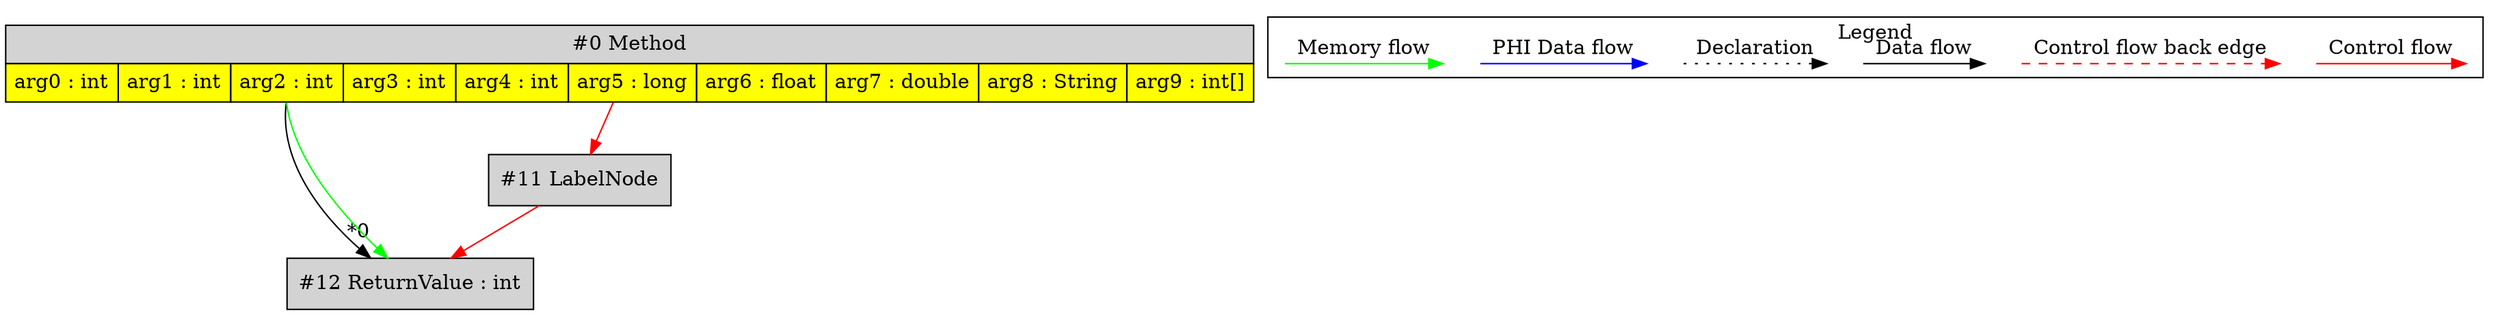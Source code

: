 digraph {
 ordering="in";
 node0[margin="0", label=<<table border="0" cellborder="1" cellspacing="0" cellpadding="5"><tr><td colspan="10">#0 Method</td></tr><tr><td port="prj5" bgcolor="yellow">arg0 : int</td><td port="prj9" bgcolor="yellow">arg1 : int</td><td port="prj1" bgcolor="yellow">arg2 : int</td><td port="prj3" bgcolor="yellow">arg3 : int</td><td port="prj4" bgcolor="yellow">arg4 : int</td><td port="prj10" bgcolor="yellow">arg5 : long</td><td port="prj2" bgcolor="yellow">arg6 : float</td><td port="prj6" bgcolor="yellow">arg7 : double</td><td port="prj7" bgcolor="yellow">arg8 : String</td><td port="prj8" bgcolor="yellow">arg9 : int[]</td></tr></table>>,shape=none, fillcolor=lightgrey, style=filled];
 node12[label="#12 ReturnValue : int",shape=box, fillcolor=lightgrey, style=filled];
 node0:prj1 -> node12[headlabel="*0", labeldistance=2];
 node11 -> node12[labeldistance=2, color=red, fontcolor=red];
 node0 -> node12[labeldistance=2, color=green, constraint=false];
 node11[label="#11 LabelNode",shape=box, fillcolor=lightgrey, style=filled];
 node0 -> node11[labeldistance=2, color=red, fontcolor=red];
 subgraph cluster_000 {
  label = "Legend";
  node [shape=point]
  {
   rank=same;
   c0 [style = invis];
   c1 [style = invis];
   c2 [style = invis];
   c3 [style = invis];
   d0 [style = invis];
   d1 [style = invis];
   d2 [style = invis];
   d3 [style = invis];
   d4 [style = invis];
   d5 [style = invis];
   d6 [style = invis];
   d7 [style = invis];
  }
  c0 -> c1 [label="Control flow", style=solid, color=red]
  c2 -> c3 [label="Control flow back edge", style=dashed, color=red]
  d0 -> d1 [label="Data flow"]
  d2 -> d3 [label="Declaration", style=dotted]
  d4 -> d5 [label="PHI Data flow", color=blue]
  d6 -> d7 [label="Memory flow", color=green]
 }

}
